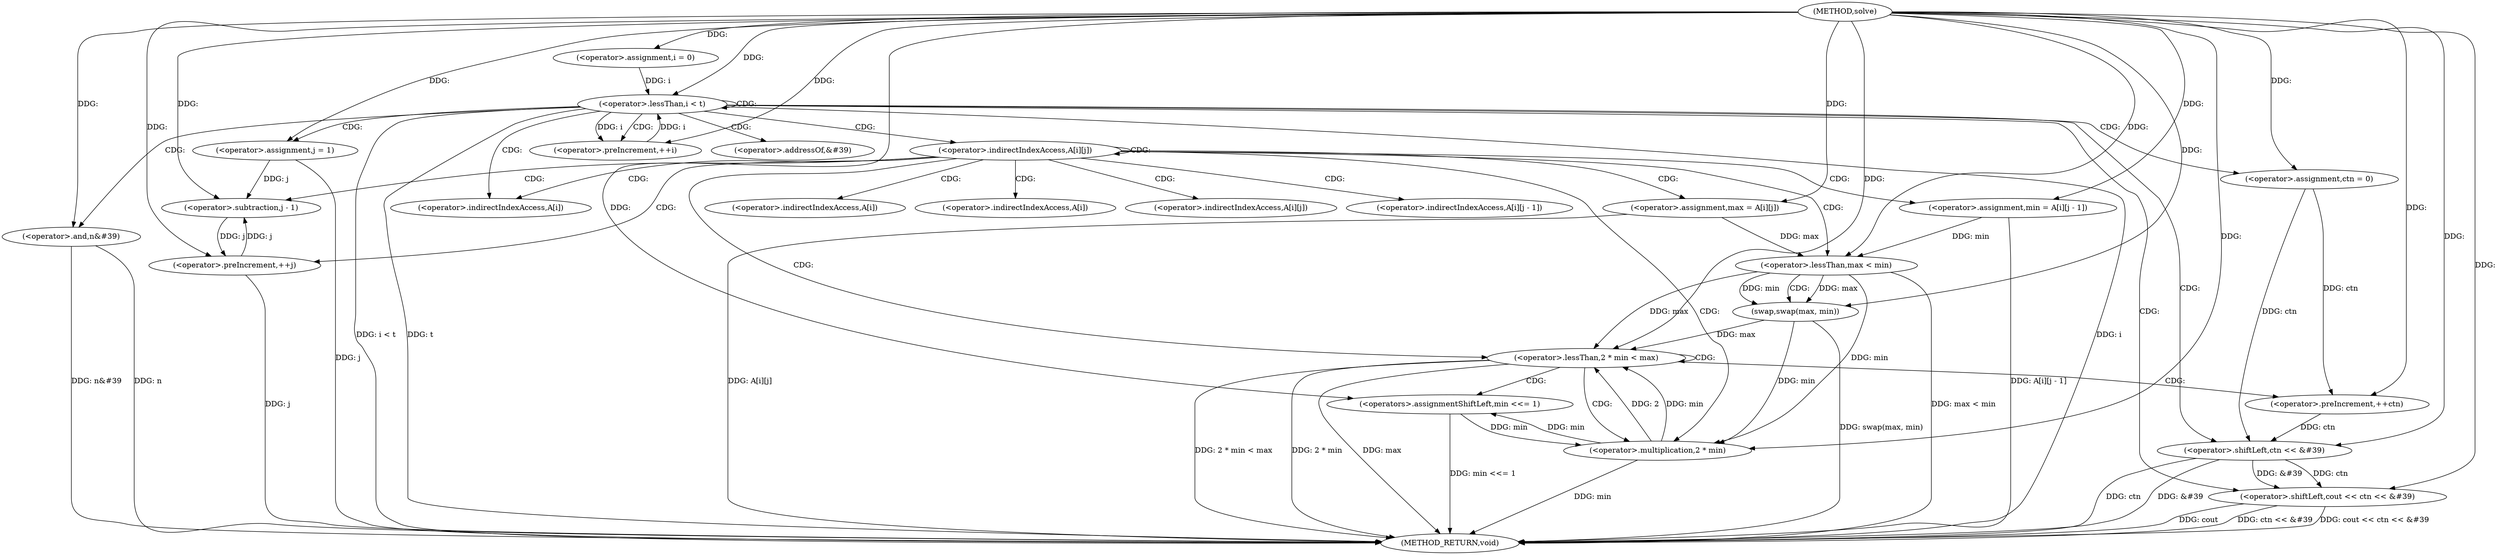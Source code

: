 digraph "solve" {  
"1000101" [label = "(METHOD,solve)" ]
"1000177" [label = "(METHOD_RETURN,void)" ]
"1000107" [label = "(<operator>.assignment,i = 0)" ]
"1000110" [label = "(<operator>.lessThan,i < t)" ]
"1000113" [label = "(<operator>.preIncrement,++i)" ]
"1000116" [label = "(<operator>.assignment,ctn = 0)" ]
"1000119" [label = "(<operator>.assignment,j = 1)" ]
"1000168" [label = "(<operator>.shiftLeft,cout << ctn << &#39)" ]
"1000174" [label = "(<operator>.and,n&#39)" ]
"1000130" [label = "(<operator>.assignment,max = A[i][j])" ]
"1000138" [label = "(<operator>.assignment,min = A[i][j - 1])" ]
"1000166" [label = "(<operator>.preIncrement,++j)" ]
"1000170" [label = "(<operator>.shiftLeft,ctn << &#39)" ]
"1000148" [label = "(<operator>.lessThan,max < min)" ]
"1000151" [label = "(swap,swap(max, min))" ]
"1000155" [label = "(<operator>.lessThan,2 * min < max)" ]
"1000161" [label = "(<operators>.assignmentShiftLeft,min <<= 1)" ]
"1000164" [label = "(<operator>.preIncrement,++ctn)" ]
"1000144" [label = "(<operator>.subtraction,j - 1)" ]
"1000156" [label = "(<operator>.multiplication,2 * min)" ]
"1000123" [label = "(<operator>.indirectIndexAccess,A[i][j])" ]
"1000124" [label = "(<operator>.indirectIndexAccess,A[i])" ]
"1000172" [label = "(<operator>.addressOf,&#39)" ]
"1000132" [label = "(<operator>.indirectIndexAccess,A[i][j])" ]
"1000140" [label = "(<operator>.indirectIndexAccess,A[i][j - 1])" ]
"1000133" [label = "(<operator>.indirectIndexAccess,A[i])" ]
"1000141" [label = "(<operator>.indirectIndexAccess,A[i])" ]
  "1000110" -> "1000177"  [ label = "DDG: i"] 
  "1000110" -> "1000177"  [ label = "DDG: i < t"] 
  "1000119" -> "1000177"  [ label = "DDG: j"] 
  "1000170" -> "1000177"  [ label = "DDG: ctn"] 
  "1000170" -> "1000177"  [ label = "DDG: &#39"] 
  "1000168" -> "1000177"  [ label = "DDG: ctn << &#39"] 
  "1000168" -> "1000177"  [ label = "DDG: cout << ctn << &#39"] 
  "1000174" -> "1000177"  [ label = "DDG: n&#39"] 
  "1000130" -> "1000177"  [ label = "DDG: A[i][j]"] 
  "1000138" -> "1000177"  [ label = "DDG: A[i][j - 1]"] 
  "1000148" -> "1000177"  [ label = "DDG: max < min"] 
  "1000151" -> "1000177"  [ label = "DDG: swap(max, min)"] 
  "1000156" -> "1000177"  [ label = "DDG: min"] 
  "1000155" -> "1000177"  [ label = "DDG: 2 * min"] 
  "1000155" -> "1000177"  [ label = "DDG: max"] 
  "1000155" -> "1000177"  [ label = "DDG: 2 * min < max"] 
  "1000166" -> "1000177"  [ label = "DDG: j"] 
  "1000161" -> "1000177"  [ label = "DDG: min <<= 1"] 
  "1000168" -> "1000177"  [ label = "DDG: cout"] 
  "1000110" -> "1000177"  [ label = "DDG: t"] 
  "1000174" -> "1000177"  [ label = "DDG: n"] 
  "1000101" -> "1000107"  [ label = "DDG: "] 
  "1000107" -> "1000110"  [ label = "DDG: i"] 
  "1000113" -> "1000110"  [ label = "DDG: i"] 
  "1000101" -> "1000110"  [ label = "DDG: "] 
  "1000110" -> "1000113"  [ label = "DDG: i"] 
  "1000101" -> "1000113"  [ label = "DDG: "] 
  "1000101" -> "1000116"  [ label = "DDG: "] 
  "1000101" -> "1000119"  [ label = "DDG: "] 
  "1000101" -> "1000168"  [ label = "DDG: "] 
  "1000170" -> "1000168"  [ label = "DDG: ctn"] 
  "1000170" -> "1000168"  [ label = "DDG: &#39"] 
  "1000101" -> "1000174"  [ label = "DDG: "] 
  "1000116" -> "1000170"  [ label = "DDG: ctn"] 
  "1000164" -> "1000170"  [ label = "DDG: ctn"] 
  "1000101" -> "1000170"  [ label = "DDG: "] 
  "1000101" -> "1000130"  [ label = "DDG: "] 
  "1000101" -> "1000138"  [ label = "DDG: "] 
  "1000144" -> "1000166"  [ label = "DDG: j"] 
  "1000101" -> "1000166"  [ label = "DDG: "] 
  "1000130" -> "1000148"  [ label = "DDG: max"] 
  "1000101" -> "1000148"  [ label = "DDG: "] 
  "1000138" -> "1000148"  [ label = "DDG: min"] 
  "1000148" -> "1000151"  [ label = "DDG: max"] 
  "1000101" -> "1000151"  [ label = "DDG: "] 
  "1000148" -> "1000151"  [ label = "DDG: min"] 
  "1000156" -> "1000155"  [ label = "DDG: 2"] 
  "1000156" -> "1000155"  [ label = "DDG: min"] 
  "1000148" -> "1000155"  [ label = "DDG: max"] 
  "1000151" -> "1000155"  [ label = "DDG: max"] 
  "1000101" -> "1000155"  [ label = "DDG: "] 
  "1000119" -> "1000144"  [ label = "DDG: j"] 
  "1000166" -> "1000144"  [ label = "DDG: j"] 
  "1000101" -> "1000144"  [ label = "DDG: "] 
  "1000101" -> "1000156"  [ label = "DDG: "] 
  "1000148" -> "1000156"  [ label = "DDG: min"] 
  "1000151" -> "1000156"  [ label = "DDG: min"] 
  "1000161" -> "1000156"  [ label = "DDG: min"] 
  "1000156" -> "1000161"  [ label = "DDG: min"] 
  "1000101" -> "1000161"  [ label = "DDG: "] 
  "1000116" -> "1000164"  [ label = "DDG: ctn"] 
  "1000101" -> "1000164"  [ label = "DDG: "] 
  "1000110" -> "1000110"  [ label = "CDG: "] 
  "1000110" -> "1000174"  [ label = "CDG: "] 
  "1000110" -> "1000119"  [ label = "CDG: "] 
  "1000110" -> "1000172"  [ label = "CDG: "] 
  "1000110" -> "1000168"  [ label = "CDG: "] 
  "1000110" -> "1000116"  [ label = "CDG: "] 
  "1000110" -> "1000113"  [ label = "CDG: "] 
  "1000110" -> "1000123"  [ label = "CDG: "] 
  "1000110" -> "1000124"  [ label = "CDG: "] 
  "1000110" -> "1000170"  [ label = "CDG: "] 
  "1000123" -> "1000156"  [ label = "CDG: "] 
  "1000123" -> "1000141"  [ label = "CDG: "] 
  "1000123" -> "1000166"  [ label = "CDG: "] 
  "1000123" -> "1000148"  [ label = "CDG: "] 
  "1000123" -> "1000133"  [ label = "CDG: "] 
  "1000123" -> "1000144"  [ label = "CDG: "] 
  "1000123" -> "1000132"  [ label = "CDG: "] 
  "1000123" -> "1000155"  [ label = "CDG: "] 
  "1000123" -> "1000123"  [ label = "CDG: "] 
  "1000123" -> "1000124"  [ label = "CDG: "] 
  "1000123" -> "1000130"  [ label = "CDG: "] 
  "1000123" -> "1000140"  [ label = "CDG: "] 
  "1000123" -> "1000138"  [ label = "CDG: "] 
  "1000148" -> "1000151"  [ label = "CDG: "] 
  "1000155" -> "1000164"  [ label = "CDG: "] 
  "1000155" -> "1000156"  [ label = "CDG: "] 
  "1000155" -> "1000161"  [ label = "CDG: "] 
  "1000155" -> "1000155"  [ label = "CDG: "] 
}
